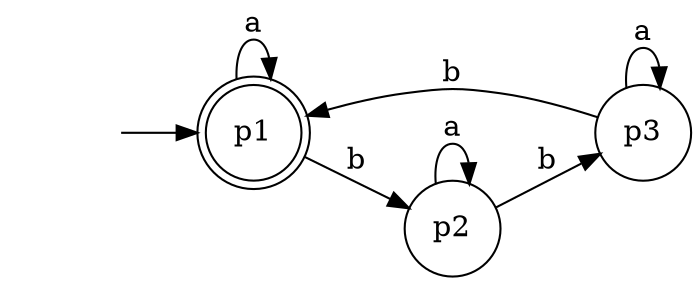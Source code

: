 digraph G {
  rankdir = LR;
  node [shape = none, label = ""] 0;
  node [shape = circle, label = "p3"]; q2;
  node [shape = circle, label = "p2"]; q1;
  node [shape = doublecircle, label = "p1"];
  0 -> q0;
  q0 -> q0 [label = "a"];
  q0 -> q1 [label = "b"];
  q1 -> q1 [label = "a"];
  q1 -> q2 [label = "b"];
  q2 -> q2 [label = "a"];
  q2 -> q0 [label = "b"]

}

